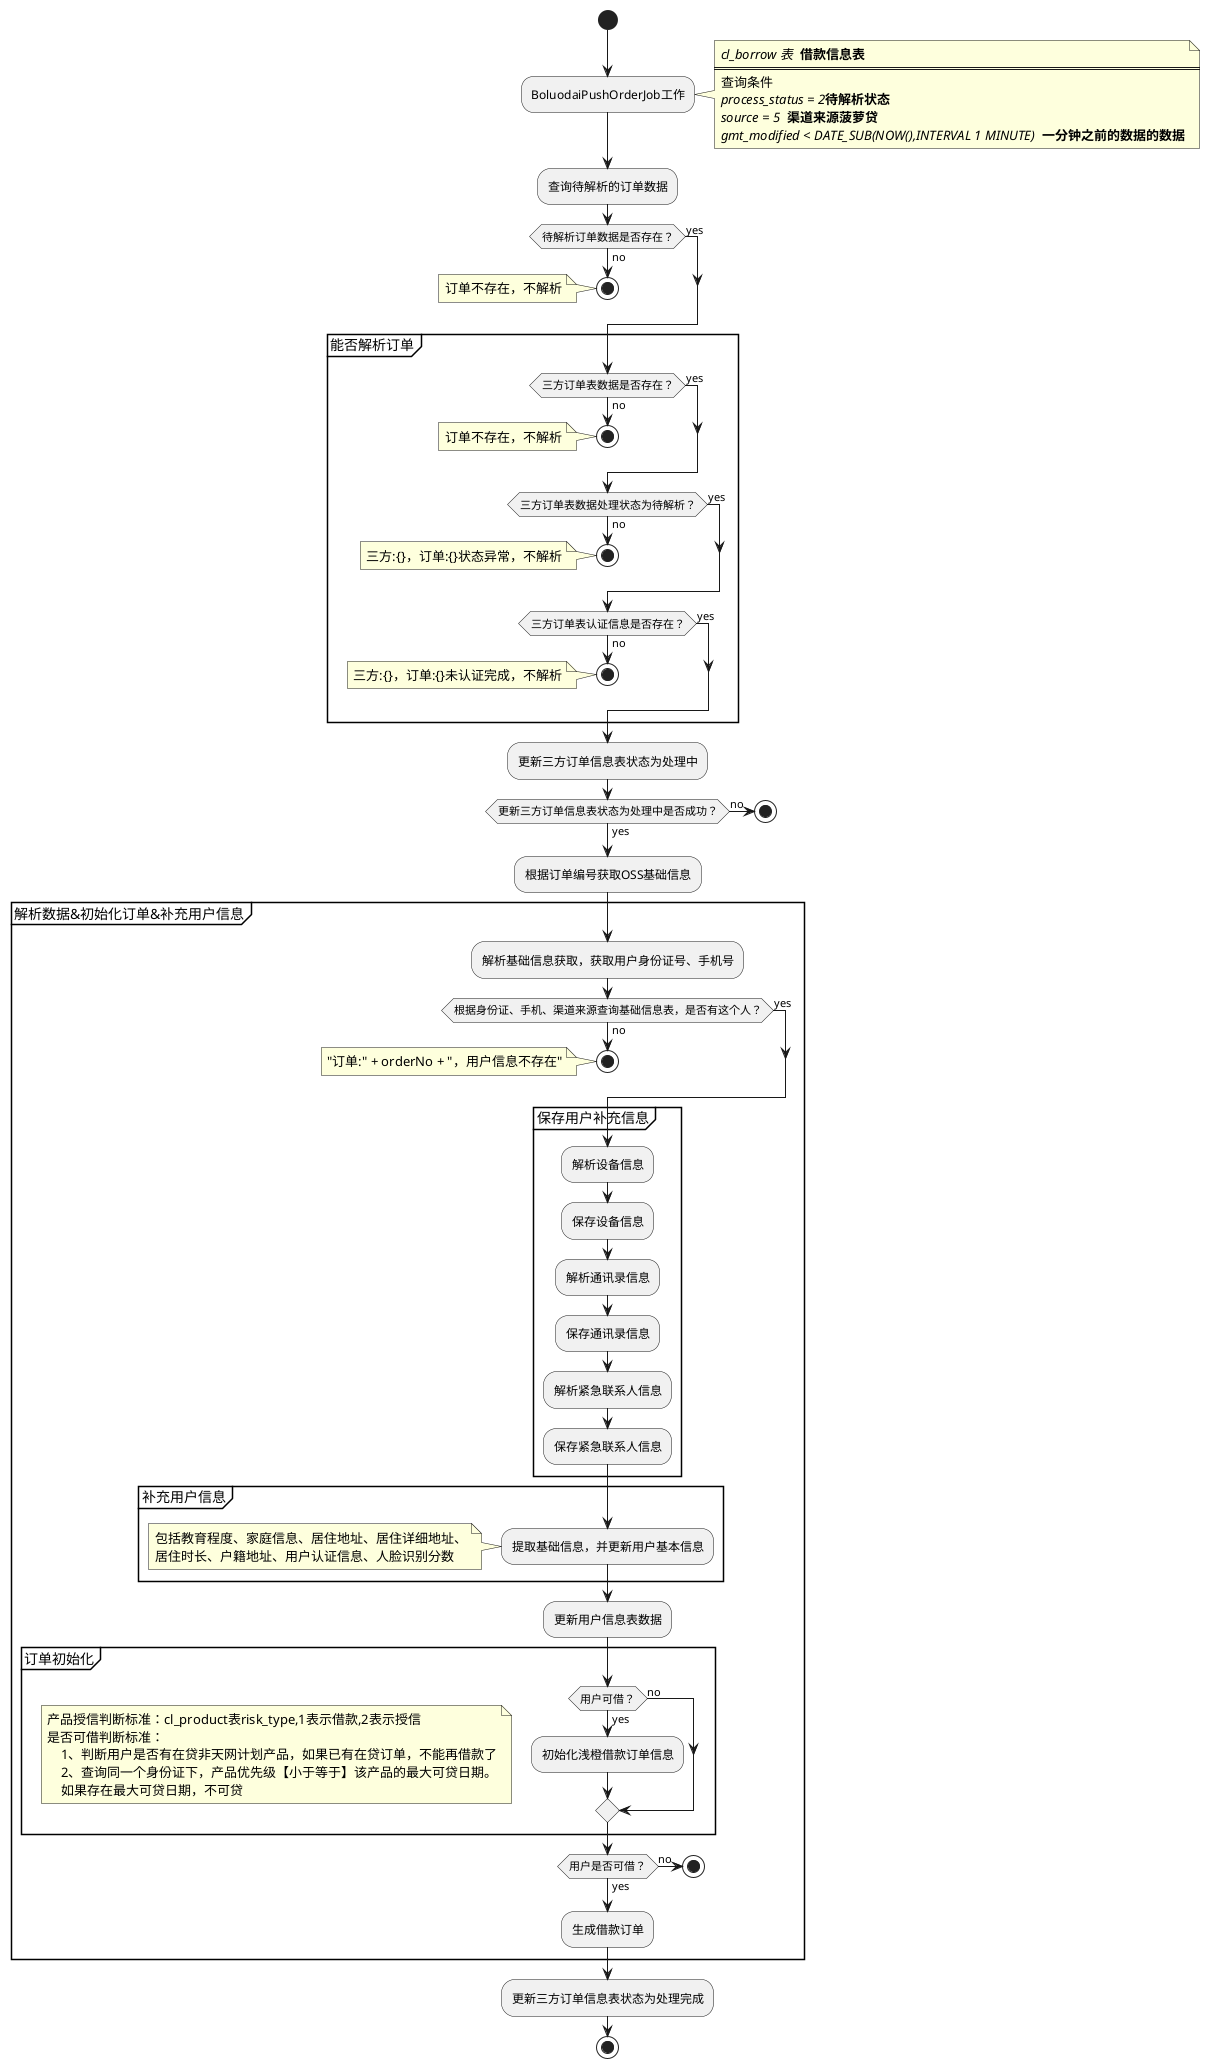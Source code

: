@startuml
start
:BoluodaiPushOrderJob工作;
note right
  //cl_borrow 表 // <b>借款信息表</b>
  ====
  查询条件
  //process_status = 2//<b>待解析状态</b>
  //source = 5 // <b>渠道来源菠萝贷</b>
  //gmt_modified < DATE_SUB(NOW(),INTERVAL 1 MINUTE) // <b>一分钟之前的数据的数据</b>
end note

:查询待解析的订单数据;
if (待解析订单数据是否存在？) then (no)
    stop
    note left
    订单不存在，不解析
    end note
else (yes)
endif

partition 能否解析订单 {
    if (三方订单表数据是否存在？) then (no)
        stop
        note left
        订单不存在，不解析
        end note
    else (yes)
    endif

    if (三方订单表数据处理状态为待解析？) then (no)
        stop
        note left
        三方:{}，订单:{}状态异常，不解析
        end note
    else (yes)
    endif

    if (三方订单表认证信息是否存在？) then (no)
        stop
        note left
        三方:{}，订单:{}未认证完成，不解析
        end note
    else (yes)
    endif
}

:更新三方订单信息表状态为处理中;

if (更新三方订单信息表状态为处理中是否成功？) then (no)
    stop
else (yes)
endif

:根据订单编号获取OSS基础信息;

partition 解析数据&初始化订单&补充用户信息 {
    :解析基础信息获取，获取用户身份证号、手机号;

    if (根据身份证、手机、渠道来源查询基础信息表，是否有这个人？) then (no)
        stop
        note left
        "订单:" + orderNo + "，用户信息不存在"
        end note
    else(yes)
    endif

    partition 保存用户补充信息 {
        :解析设备信息;
        :保存设备信息;
        :解析通讯录信息;
        :保存通讯录信息;
        :解析紧急联系人信息;
        :保存紧急联系人信息;
    }
    partition 补充用户信息 {
        :提取基础信息，并更新用户基本信息;
        note left
        包括教育程度、家庭信息、居住地址、居住详细地址、
        居住时长、户籍地址、用户认证信息、人脸识别分数
        end note
    }

    :更新用户信息表数据;

    partition 订单初始化 {
            note left
            产品授信判断标准：cl_product表risk_type,1表示借款,2表示授信
            是否可借判断标准：
                1、判断用户是否有在贷非天网计划产品，如果已有在贷订单，不能再借款了
                2、查询同一个身份证下，产品优先级【小于等于】该产品的最大可贷日期。
                如果存在最大可贷日期，不可贷
            end note

            if (用户可借？) then (yes)

                :初始化浅橙借款订单信息;

            else (no)
            endif
    }
    if (用户是否可借？) then (no)
        stop
    else (yes)
    endif

    :生成借款订单;
}



:更新三方订单信息表状态为处理完成;
stop
@enduml